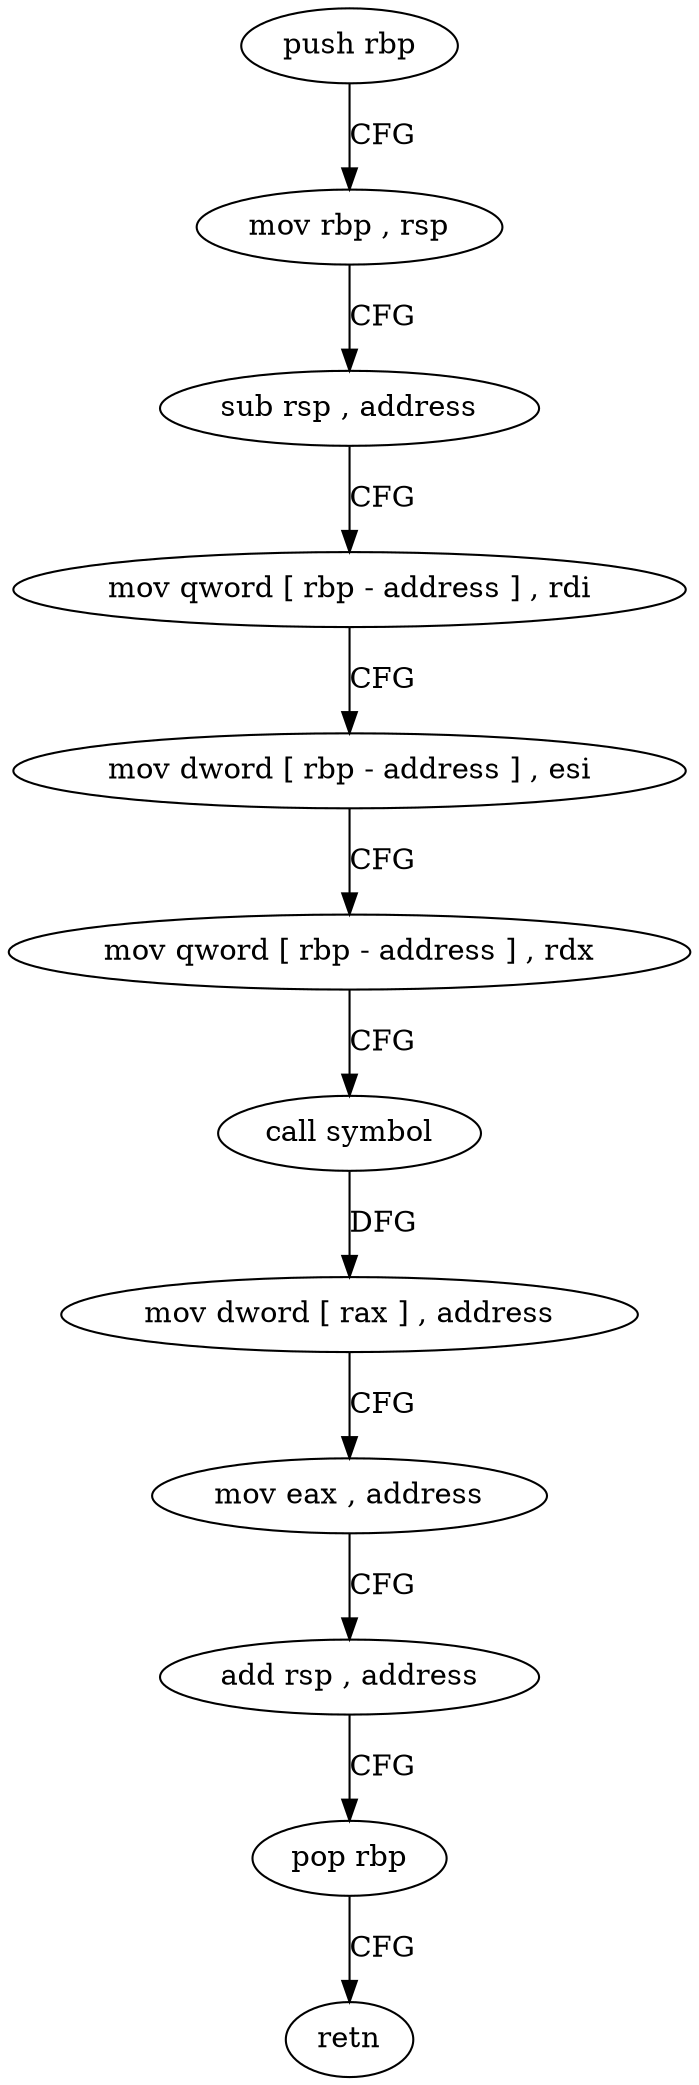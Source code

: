 digraph "func" {
"4287088" [label = "push rbp" ]
"4287089" [label = "mov rbp , rsp" ]
"4287092" [label = "sub rsp , address" ]
"4287096" [label = "mov qword [ rbp - address ] , rdi" ]
"4287100" [label = "mov dword [ rbp - address ] , esi" ]
"4287103" [label = "mov qword [ rbp - address ] , rdx" ]
"4287107" [label = "call symbol" ]
"4287112" [label = "mov dword [ rax ] , address" ]
"4287118" [label = "mov eax , address" ]
"4287123" [label = "add rsp , address" ]
"4287127" [label = "pop rbp" ]
"4287128" [label = "retn" ]
"4287088" -> "4287089" [ label = "CFG" ]
"4287089" -> "4287092" [ label = "CFG" ]
"4287092" -> "4287096" [ label = "CFG" ]
"4287096" -> "4287100" [ label = "CFG" ]
"4287100" -> "4287103" [ label = "CFG" ]
"4287103" -> "4287107" [ label = "CFG" ]
"4287107" -> "4287112" [ label = "DFG" ]
"4287112" -> "4287118" [ label = "CFG" ]
"4287118" -> "4287123" [ label = "CFG" ]
"4287123" -> "4287127" [ label = "CFG" ]
"4287127" -> "4287128" [ label = "CFG" ]
}
